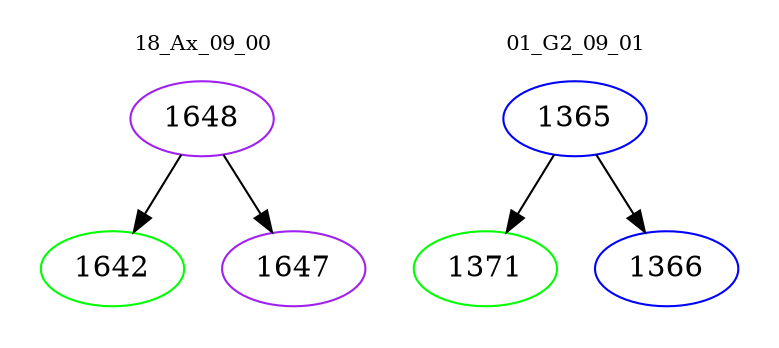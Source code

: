 digraph{
subgraph cluster_0 {
color = white
label = "18_Ax_09_00";
fontsize=10;
T0_1648 [label="1648", color="purple"]
T0_1648 -> T0_1642 [color="black"]
T0_1642 [label="1642", color="green"]
T0_1648 -> T0_1647 [color="black"]
T0_1647 [label="1647", color="purple"]
}
subgraph cluster_1 {
color = white
label = "01_G2_09_01";
fontsize=10;
T1_1365 [label="1365", color="blue"]
T1_1365 -> T1_1371 [color="black"]
T1_1371 [label="1371", color="green"]
T1_1365 -> T1_1366 [color="black"]
T1_1366 [label="1366", color="blue"]
}
}
